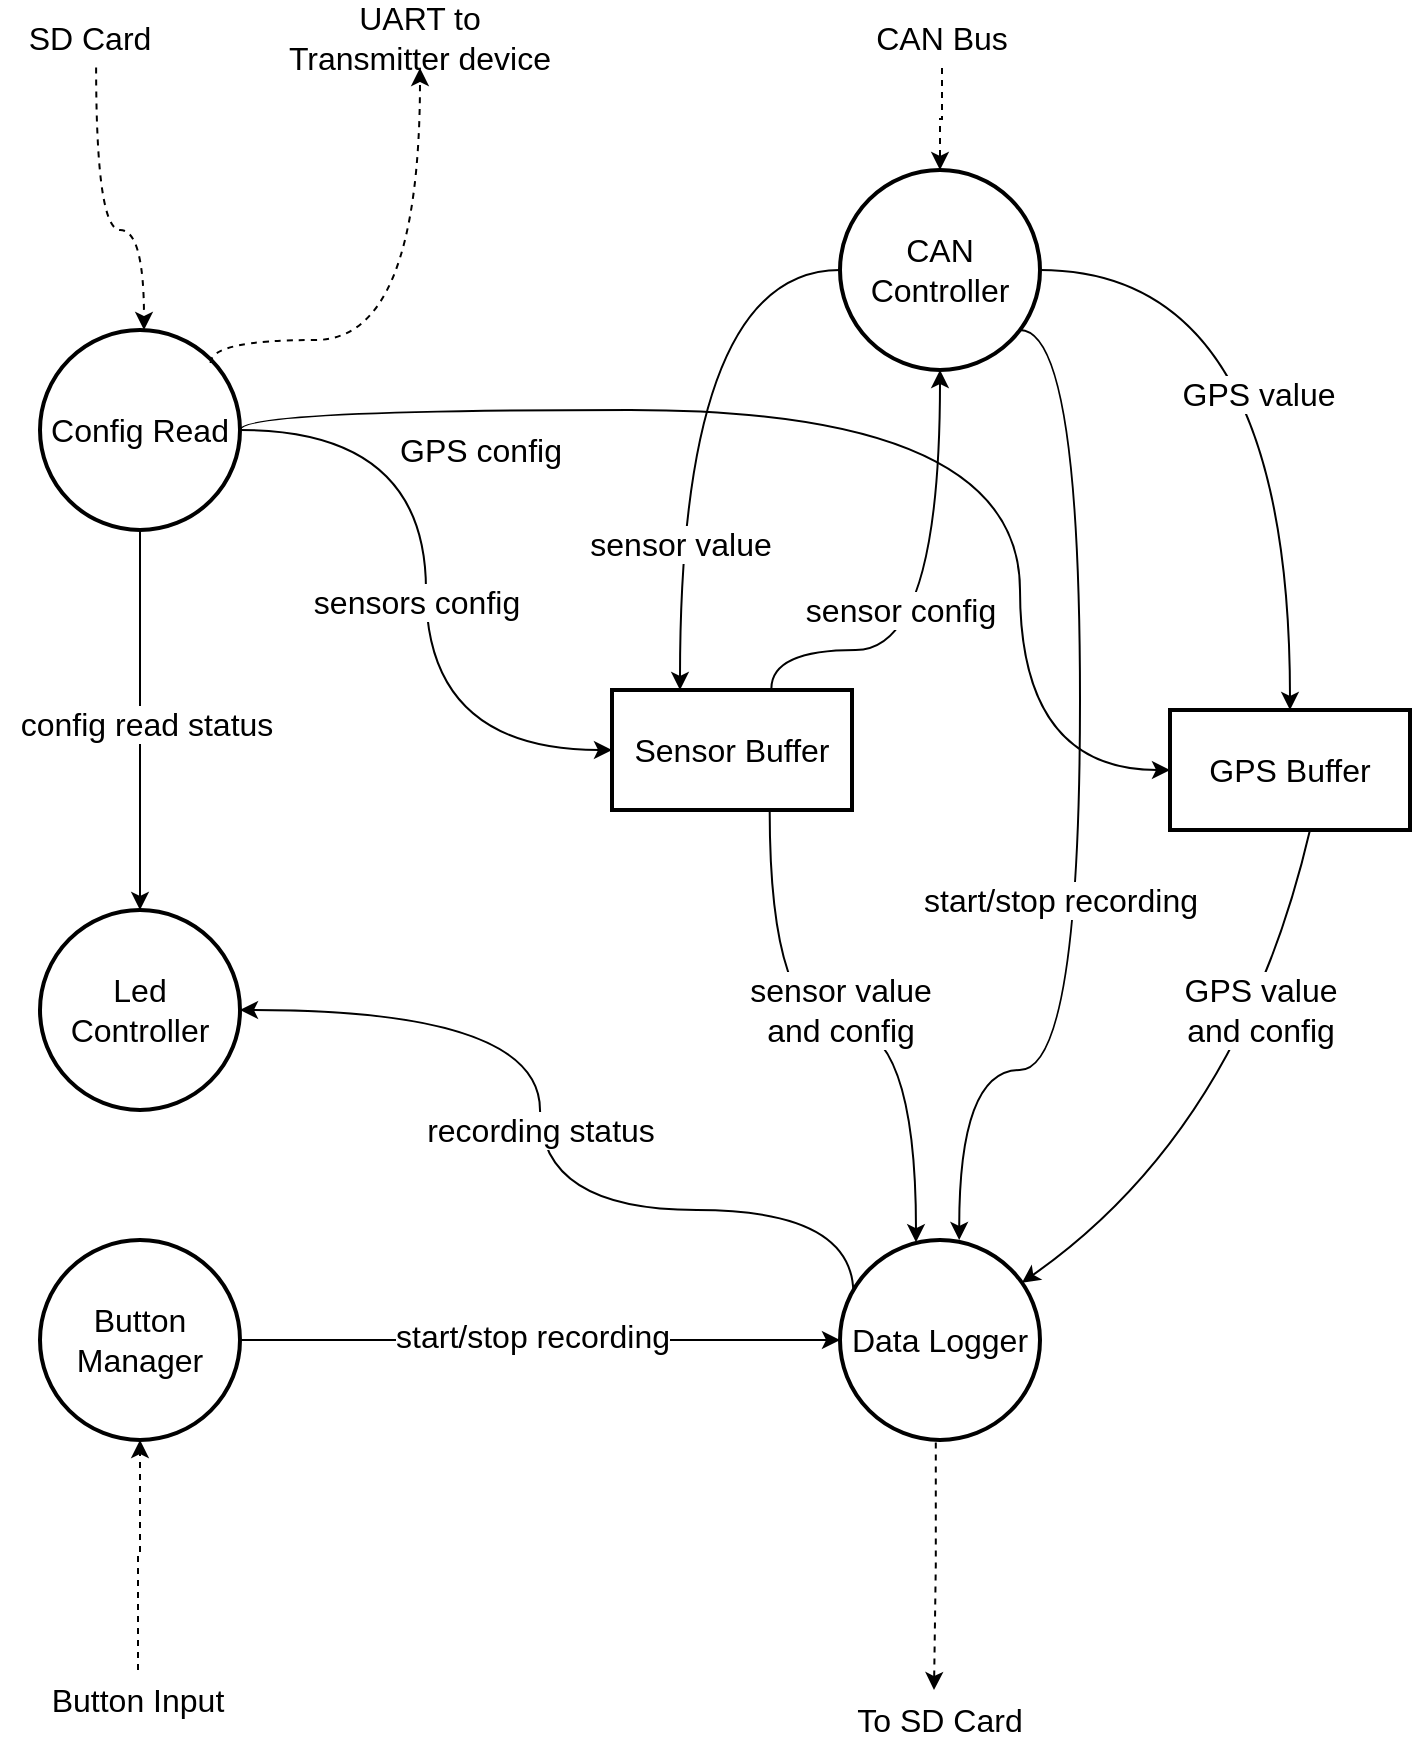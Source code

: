 <mxfile version="24.4.8" type="device">
  <diagram name="Page-1" id="UkZakgkxVfaRzY_e0Qgx">
    <mxGraphModel dx="3267" dy="2503" grid="1" gridSize="10" guides="1" tooltips="1" connect="1" arrows="1" fold="1" page="1" pageScale="1" pageWidth="827" pageHeight="1169" math="0" shadow="0">
      <root>
        <mxCell id="0" />
        <mxCell id="1" parent="0" />
        <mxCell id="wx2IsFiNLdJEC1_0_Fzh-17" style="edgeStyle=orthogonalEdgeStyle;curved=1;rounded=0;orthogonalLoop=1;jettySize=auto;html=1;exitX=0;exitY=0.5;exitDx=0;exitDy=0;fontSize=16;entryX=0.283;entryY=0;entryDx=0;entryDy=0;entryPerimeter=0;" parent="1" source="wx2IsFiNLdJEC1_0_Fzh-1" target="wx2IsFiNLdJEC1_0_Fzh-3" edge="1">
          <mxGeometry relative="1" as="geometry">
            <Array as="points">
              <mxPoint x="130" y="100" />
              <mxPoint x="130" y="310" />
            </Array>
          </mxGeometry>
        </mxCell>
        <mxCell id="_fKOTV1flWUuNdezQBx0-19" value="sensor value" style="edgeLabel;html=1;align=center;verticalAlign=middle;resizable=0;points=[];fontSize=16;" parent="wx2IsFiNLdJEC1_0_Fzh-17" vertex="1" connectable="0">
          <mxGeometry x="-0.038" relative="1" as="geometry">
            <mxPoint y="77" as="offset" />
          </mxGeometry>
        </mxCell>
        <mxCell id="wx2IsFiNLdJEC1_0_Fzh-1" value="CAN Controller" style="ellipse;whiteSpace=wrap;html=1;aspect=fixed;strokeWidth=2;fontSize=16;" parent="1" vertex="1">
          <mxGeometry x="210" y="50" width="100" height="100" as="geometry" />
        </mxCell>
        <mxCell id="_fKOTV1flWUuNdezQBx0-33" style="edgeStyle=orthogonalEdgeStyle;rounded=0;orthogonalLoop=1;jettySize=auto;html=1;entryX=0.5;entryY=0;entryDx=0;entryDy=0;fontSize=16;exitX=1;exitY=0.5;exitDx=0;exitDy=0;curved=1;" parent="1" source="wx2IsFiNLdJEC1_0_Fzh-1" target="wx2IsFiNLdJEC1_0_Fzh-4" edge="1">
          <mxGeometry relative="1" as="geometry">
            <mxPoint x="435" y="150" as="sourcePoint" />
          </mxGeometry>
        </mxCell>
        <mxCell id="_fKOTV1flWUuNdezQBx0-34" value="GPS value" style="edgeLabel;html=1;align=center;verticalAlign=middle;resizable=0;points=[];fontSize=16;" parent="_fKOTV1flWUuNdezQBx0-33" vertex="1" connectable="0">
          <mxGeometry x="-0.21" relative="1" as="geometry">
            <mxPoint x="-16" y="50" as="offset" />
          </mxGeometry>
        </mxCell>
        <mxCell id="wx2IsFiNLdJEC1_0_Fzh-9" style="edgeStyle=orthogonalEdgeStyle;curved=1;rounded=0;orthogonalLoop=1;jettySize=auto;html=1;exitX=0.657;exitY=1.001;exitDx=0;exitDy=0;entryX=0.38;entryY=0.011;entryDx=0;entryDy=0;entryPerimeter=0;exitPerimeter=0;fontSize=16;" parent="1" source="wx2IsFiNLdJEC1_0_Fzh-3" target="wx2IsFiNLdJEC1_0_Fzh-6" edge="1">
          <mxGeometry relative="1" as="geometry" />
        </mxCell>
        <mxCell id="AqF6wtJBWKrwgXie7LTJ-1" value="&lt;div style=&quot;font-size: 16px;&quot;&gt;sensor value &lt;br style=&quot;font-size: 16px;&quot;&gt;&lt;/div&gt;&lt;font style=&quot;font-size: 16px;&quot;&gt;and config&lt;/font&gt;" style="edgeLabel;html=1;align=center;verticalAlign=middle;resizable=0;points=[];" vertex="1" connectable="0" parent="wx2IsFiNLdJEC1_0_Fzh-9">
          <mxGeometry x="-0.309" y="8" relative="1" as="geometry">
            <mxPoint x="27" as="offset" />
          </mxGeometry>
        </mxCell>
        <mxCell id="_fKOTV1flWUuNdezQBx0-21" style="edgeStyle=orthogonalEdgeStyle;rounded=0;orthogonalLoop=1;jettySize=auto;html=1;exitX=0.664;exitY=-0.011;exitDx=0;exitDy=0;entryX=0.5;entryY=1;entryDx=0;entryDy=0;exitPerimeter=0;curved=1;fontSize=16;" parent="1" source="wx2IsFiNLdJEC1_0_Fzh-3" target="wx2IsFiNLdJEC1_0_Fzh-1" edge="1">
          <mxGeometry relative="1" as="geometry">
            <Array as="points">
              <mxPoint x="176" y="290" />
              <mxPoint x="260" y="290" />
            </Array>
          </mxGeometry>
        </mxCell>
        <mxCell id="_fKOTV1flWUuNdezQBx0-22" value="sensor config" style="edgeLabel;html=1;align=center;verticalAlign=middle;resizable=0;points=[];fontSize=16;" parent="_fKOTV1flWUuNdezQBx0-21" vertex="1" connectable="0">
          <mxGeometry x="0.024" relative="1" as="geometry">
            <mxPoint x="-20" y="1" as="offset" />
          </mxGeometry>
        </mxCell>
        <mxCell id="wx2IsFiNLdJEC1_0_Fzh-3" value="Sensor Buffer" style="rounded=0;whiteSpace=wrap;html=1;strokeWidth=2;fontSize=16;" parent="1" vertex="1">
          <mxGeometry x="96" y="310" width="120" height="60" as="geometry" />
        </mxCell>
        <mxCell id="wx2IsFiNLdJEC1_0_Fzh-4" value="GPS Buffer" style="rounded=0;whiteSpace=wrap;html=1;strokeWidth=2;fontSize=16;" parent="1" vertex="1">
          <mxGeometry x="375" y="320" width="120" height="60" as="geometry" />
        </mxCell>
        <mxCell id="_fKOTV1flWUuNdezQBx0-59" style="edgeStyle=orthogonalEdgeStyle;rounded=0;orthogonalLoop=1;jettySize=auto;html=1;exitX=0.067;exitY=0.268;exitDx=0;exitDy=0;curved=1;entryX=1;entryY=0.5;entryDx=0;entryDy=0;fontSize=16;exitPerimeter=0;" parent="1" source="wx2IsFiNLdJEC1_0_Fzh-6" target="_fKOTV1flWUuNdezQBx0-47" edge="1">
          <mxGeometry relative="1" as="geometry">
            <mxPoint x="320" y="530" as="targetPoint" />
            <Array as="points">
              <mxPoint x="217" y="570" />
              <mxPoint x="60" y="570" />
              <mxPoint x="60" y="470" />
            </Array>
          </mxGeometry>
        </mxCell>
        <mxCell id="_fKOTV1flWUuNdezQBx0-60" value="recording status" style="edgeLabel;html=1;align=center;verticalAlign=middle;resizable=0;points=[];fontSize=16;" parent="_fKOTV1flWUuNdezQBx0-59" vertex="1" connectable="0">
          <mxGeometry x="-0.373" y="-5" relative="1" as="geometry">
            <mxPoint x="-58" y="-35" as="offset" />
          </mxGeometry>
        </mxCell>
        <mxCell id="_fKOTV1flWUuNdezQBx0-73" style="edgeStyle=orthogonalEdgeStyle;rounded=0;orthogonalLoop=1;jettySize=auto;html=1;exitX=0.479;exitY=1.013;exitDx=0;exitDy=0;dashed=1;exitPerimeter=0;" parent="1" source="wx2IsFiNLdJEC1_0_Fzh-6" edge="1">
          <mxGeometry relative="1" as="geometry">
            <Array as="points" />
            <mxPoint x="252" y="685" as="sourcePoint" />
            <mxPoint x="257" y="810" as="targetPoint" />
          </mxGeometry>
        </mxCell>
        <mxCell id="wx2IsFiNLdJEC1_0_Fzh-6" value="Data Logger" style="ellipse;whiteSpace=wrap;html=1;aspect=fixed;strokeWidth=2;fontSize=16;" parent="1" vertex="1">
          <mxGeometry x="210" y="585" width="100" height="100" as="geometry" />
        </mxCell>
        <mxCell id="wx2IsFiNLdJEC1_0_Fzh-12" value="" style="endArrow=classic;html=1;rounded=0;curved=1;fontSize=16;" parent="1" target="wx2IsFiNLdJEC1_0_Fzh-6" edge="1">
          <mxGeometry width="50" height="50" relative="1" as="geometry">
            <mxPoint x="445" y="380" as="sourcePoint" />
            <mxPoint x="270" y="585" as="targetPoint" />
            <Array as="points">
              <mxPoint x="410" y="530" />
            </Array>
          </mxGeometry>
        </mxCell>
        <mxCell id="_fKOTV1flWUuNdezQBx0-37" value="&lt;div style=&quot;font-size: 16px;&quot;&gt;GPS value &lt;br style=&quot;font-size: 16px;&quot;&gt;&lt;/div&gt;&lt;div style=&quot;font-size: 16px;&quot;&gt;and config&lt;br style=&quot;font-size: 16px;&quot;&gt;&lt;/div&gt;" style="edgeLabel;html=1;align=center;verticalAlign=middle;resizable=0;points=[];fontSize=16;" parent="wx2IsFiNLdJEC1_0_Fzh-12" vertex="1" connectable="0">
          <mxGeometry x="-0.32" y="-1" relative="1" as="geometry">
            <mxPoint x="-2" y="-5" as="offset" />
          </mxGeometry>
        </mxCell>
        <mxCell id="_fKOTV1flWUuNdezQBx0-9" style="edgeStyle=orthogonalEdgeStyle;rounded=0;orthogonalLoop=1;jettySize=auto;html=1;exitX=0.5;exitY=1;exitDx=0;exitDy=0;entryX=0.5;entryY=0;entryDx=0;entryDy=0;fontSize=16;dashed=1;" parent="1" source="_fKOTV1flWUuNdezQBx0-3" target="wx2IsFiNLdJEC1_0_Fzh-1" edge="1">
          <mxGeometry relative="1" as="geometry" />
        </mxCell>
        <mxCell id="_fKOTV1flWUuNdezQBx0-3" value="CAN Bus" style="text;html=1;strokeColor=none;fillColor=none;align=center;verticalAlign=middle;whiteSpace=wrap;rounded=0;fontSize=16;" parent="1" vertex="1">
          <mxGeometry x="216" y="-31" width="90" height="30" as="geometry" />
        </mxCell>
        <mxCell id="_fKOTV1flWUuNdezQBx0-8" value="To SD Card" style="text;html=1;strokeColor=none;fillColor=none;align=center;verticalAlign=middle;whiteSpace=wrap;rounded=0;fontSize=16;" parent="1" vertex="1">
          <mxGeometry x="215" y="810" width="90" height="30" as="geometry" />
        </mxCell>
        <mxCell id="_fKOTV1flWUuNdezQBx0-52" style="edgeStyle=orthogonalEdgeStyle;rounded=0;orthogonalLoop=1;jettySize=auto;html=1;exitX=0.5;exitY=1;exitDx=0;exitDy=0;entryX=0.5;entryY=0;entryDx=0;entryDy=0;fontSize=16;" parent="1" source="_fKOTV1flWUuNdezQBx0-44" target="_fKOTV1flWUuNdezQBx0-47" edge="1">
          <mxGeometry relative="1" as="geometry" />
        </mxCell>
        <mxCell id="_fKOTV1flWUuNdezQBx0-53" value="config read status" style="edgeLabel;html=1;align=center;verticalAlign=middle;resizable=0;points=[];fontSize=16;" parent="_fKOTV1flWUuNdezQBx0-52" vertex="1" connectable="0">
          <mxGeometry x="0.025" y="3" relative="1" as="geometry">
            <mxPoint y="-1" as="offset" />
          </mxGeometry>
        </mxCell>
        <mxCell id="_fKOTV1flWUuNdezQBx0-61" style="edgeStyle=orthogonalEdgeStyle;rounded=0;orthogonalLoop=1;jettySize=auto;html=1;exitX=1;exitY=0.5;exitDx=0;exitDy=0;entryX=0;entryY=0.5;entryDx=0;entryDy=0;curved=1;fontSize=16;" parent="1" source="_fKOTV1flWUuNdezQBx0-44" target="wx2IsFiNLdJEC1_0_Fzh-3" edge="1">
          <mxGeometry relative="1" as="geometry" />
        </mxCell>
        <mxCell id="_fKOTV1flWUuNdezQBx0-63" value="sensors config" style="edgeLabel;html=1;align=center;verticalAlign=middle;resizable=0;points=[];fontSize=16;" parent="_fKOTV1flWUuNdezQBx0-61" vertex="1" connectable="0">
          <mxGeometry x="0.162" y="18" relative="1" as="geometry">
            <mxPoint x="-23" y="-22" as="offset" />
          </mxGeometry>
        </mxCell>
        <mxCell id="_fKOTV1flWUuNdezQBx0-62" style="edgeStyle=orthogonalEdgeStyle;rounded=0;orthogonalLoop=1;jettySize=auto;html=1;exitX=1;exitY=0.5;exitDx=0;exitDy=0;entryX=0;entryY=0.5;entryDx=0;entryDy=0;curved=1;fontSize=16;" parent="1" source="_fKOTV1flWUuNdezQBx0-44" target="wx2IsFiNLdJEC1_0_Fzh-4" edge="1">
          <mxGeometry relative="1" as="geometry">
            <Array as="points">
              <mxPoint x="-90" y="170" />
              <mxPoint x="300" y="170" />
              <mxPoint x="300" y="350" />
            </Array>
          </mxGeometry>
        </mxCell>
        <mxCell id="_fKOTV1flWUuNdezQBx0-64" value="GPS config" style="edgeLabel;html=1;align=center;verticalAlign=middle;resizable=0;points=[];fontSize=16;" parent="_fKOTV1flWUuNdezQBx0-62" vertex="1" connectable="0">
          <mxGeometry x="0.444" y="-8" relative="1" as="geometry">
            <mxPoint x="-262" y="-53" as="offset" />
          </mxGeometry>
        </mxCell>
        <mxCell id="_fKOTV1flWUuNdezQBx0-44" value="Config Read" style="ellipse;whiteSpace=wrap;html=1;aspect=fixed;strokeWidth=2;fontSize=16;" parent="1" vertex="1">
          <mxGeometry x="-190" y="130" width="100" height="100" as="geometry" />
        </mxCell>
        <mxCell id="_fKOTV1flWUuNdezQBx0-48" style="edgeStyle=orthogonalEdgeStyle;rounded=0;orthogonalLoop=1;jettySize=auto;html=1;exitX=1;exitY=0.5;exitDx=0;exitDy=0;entryX=0;entryY=0.5;entryDx=0;entryDy=0;curved=1;fontSize=16;" parent="1" source="_fKOTV1flWUuNdezQBx0-46" target="wx2IsFiNLdJEC1_0_Fzh-6" edge="1">
          <mxGeometry relative="1" as="geometry" />
        </mxCell>
        <mxCell id="_fKOTV1flWUuNdezQBx0-49" value="start/stop recording" style="edgeLabel;html=1;align=center;verticalAlign=middle;resizable=0;points=[];fontSize=16;" parent="_fKOTV1flWUuNdezQBx0-48" vertex="1" connectable="0">
          <mxGeometry x="0.091" y="2" relative="1" as="geometry">
            <mxPoint x="-18" as="offset" />
          </mxGeometry>
        </mxCell>
        <mxCell id="_fKOTV1flWUuNdezQBx0-46" value="Button Manager" style="ellipse;whiteSpace=wrap;html=1;aspect=fixed;strokeWidth=2;fontSize=16;" parent="1" vertex="1">
          <mxGeometry x="-190" y="585" width="100" height="100" as="geometry" />
        </mxCell>
        <mxCell id="_fKOTV1flWUuNdezQBx0-47" value="Led Controller" style="ellipse;whiteSpace=wrap;html=1;aspect=fixed;strokeWidth=2;fontSize=16;" parent="1" vertex="1">
          <mxGeometry x="-190" y="420" width="100" height="100" as="geometry" />
        </mxCell>
        <mxCell id="_fKOTV1flWUuNdezQBx0-66" style="edgeStyle=orthogonalEdgeStyle;rounded=0;orthogonalLoop=1;jettySize=auto;html=1;exitX=0.534;exitY=0.99;exitDx=0;exitDy=0;entryX=0.5;entryY=0;entryDx=0;entryDy=0;dashed=1;fontSize=16;exitPerimeter=0;curved=1;" parent="1" source="_fKOTV1flWUuNdezQBx0-65" edge="1">
          <mxGeometry relative="1" as="geometry">
            <mxPoint x="-139" y="-1" as="sourcePoint" />
            <mxPoint x="-138" y="130" as="targetPoint" />
            <Array as="points">
              <mxPoint x="-162" y="80" />
              <mxPoint x="-138" y="80" />
            </Array>
          </mxGeometry>
        </mxCell>
        <mxCell id="_fKOTV1flWUuNdezQBx0-65" value="SD Card" style="text;html=1;strokeColor=none;fillColor=none;align=center;verticalAlign=middle;whiteSpace=wrap;rounded=0;fontSize=16;" parent="1" vertex="1">
          <mxGeometry x="-210" y="-31" width="90" height="30" as="geometry" />
        </mxCell>
        <mxCell id="_fKOTV1flWUuNdezQBx0-69" style="edgeStyle=orthogonalEdgeStyle;rounded=0;orthogonalLoop=1;jettySize=auto;html=1;exitX=0.5;exitY=0;exitDx=0;exitDy=0;entryX=0.5;entryY=1;entryDx=0;entryDy=0;dashed=1;fontSize=16;" parent="1" source="_fKOTV1flWUuNdezQBx0-67" target="_fKOTV1flWUuNdezQBx0-46" edge="1">
          <mxGeometry relative="1" as="geometry" />
        </mxCell>
        <mxCell id="_fKOTV1flWUuNdezQBx0-67" value="Button Input" style="text;html=1;strokeColor=none;fillColor=none;align=center;verticalAlign=middle;whiteSpace=wrap;rounded=0;fontSize=16;" parent="1" vertex="1">
          <mxGeometry x="-196" y="800" width="110" height="30" as="geometry" />
        </mxCell>
        <mxCell id="AqF6wtJBWKrwgXie7LTJ-3" value="UART to Transmitter device" style="text;html=1;strokeColor=none;fillColor=none;align=center;verticalAlign=middle;whiteSpace=wrap;rounded=0;fontSize=16;" vertex="1" parent="1">
          <mxGeometry x="-70" y="-31" width="140" height="30" as="geometry" />
        </mxCell>
        <mxCell id="AqF6wtJBWKrwgXie7LTJ-4" style="edgeStyle=orthogonalEdgeStyle;rounded=0;orthogonalLoop=1;jettySize=auto;html=1;exitX=0.853;exitY=0.165;exitDx=0;exitDy=0;entryX=0.5;entryY=1;entryDx=0;entryDy=0;dashed=1;fontSize=16;exitPerimeter=0;curved=1;" edge="1" parent="1" source="_fKOTV1flWUuNdezQBx0-44" target="AqF6wtJBWKrwgXie7LTJ-3">
          <mxGeometry relative="1" as="geometry">
            <mxPoint x="-96" y="121" as="sourcePoint" />
            <mxPoint x="-120" y="-10" as="targetPoint" />
            <Array as="points">
              <mxPoint x="-105" y="135" />
              <mxPoint y="135" />
            </Array>
          </mxGeometry>
        </mxCell>
        <mxCell id="AqF6wtJBWKrwgXie7LTJ-5" style="edgeStyle=orthogonalEdgeStyle;rounded=0;orthogonalLoop=1;jettySize=auto;html=1;exitX=1;exitY=0.5;exitDx=0;exitDy=0;curved=1;fontSize=16;entryX=0.596;entryY=0;entryDx=0;entryDy=0;entryPerimeter=0;" edge="1" parent="1" target="wx2IsFiNLdJEC1_0_Fzh-6">
          <mxGeometry relative="1" as="geometry">
            <mxPoint x="300" y="130" as="sourcePoint" />
            <mxPoint x="270" y="580" as="targetPoint" />
            <Array as="points">
              <mxPoint x="330" y="130" />
              <mxPoint x="330" y="500" />
              <mxPoint x="270" y="500" />
            </Array>
          </mxGeometry>
        </mxCell>
        <mxCell id="AqF6wtJBWKrwgXie7LTJ-6" value="start/stop recording" style="edgeLabel;html=1;align=center;verticalAlign=middle;resizable=0;points=[];fontSize=16;" vertex="1" connectable="0" parent="AqF6wtJBWKrwgXie7LTJ-5">
          <mxGeometry x="0.091" y="2" relative="1" as="geometry">
            <mxPoint x="-12" y="17" as="offset" />
          </mxGeometry>
        </mxCell>
      </root>
    </mxGraphModel>
  </diagram>
</mxfile>
